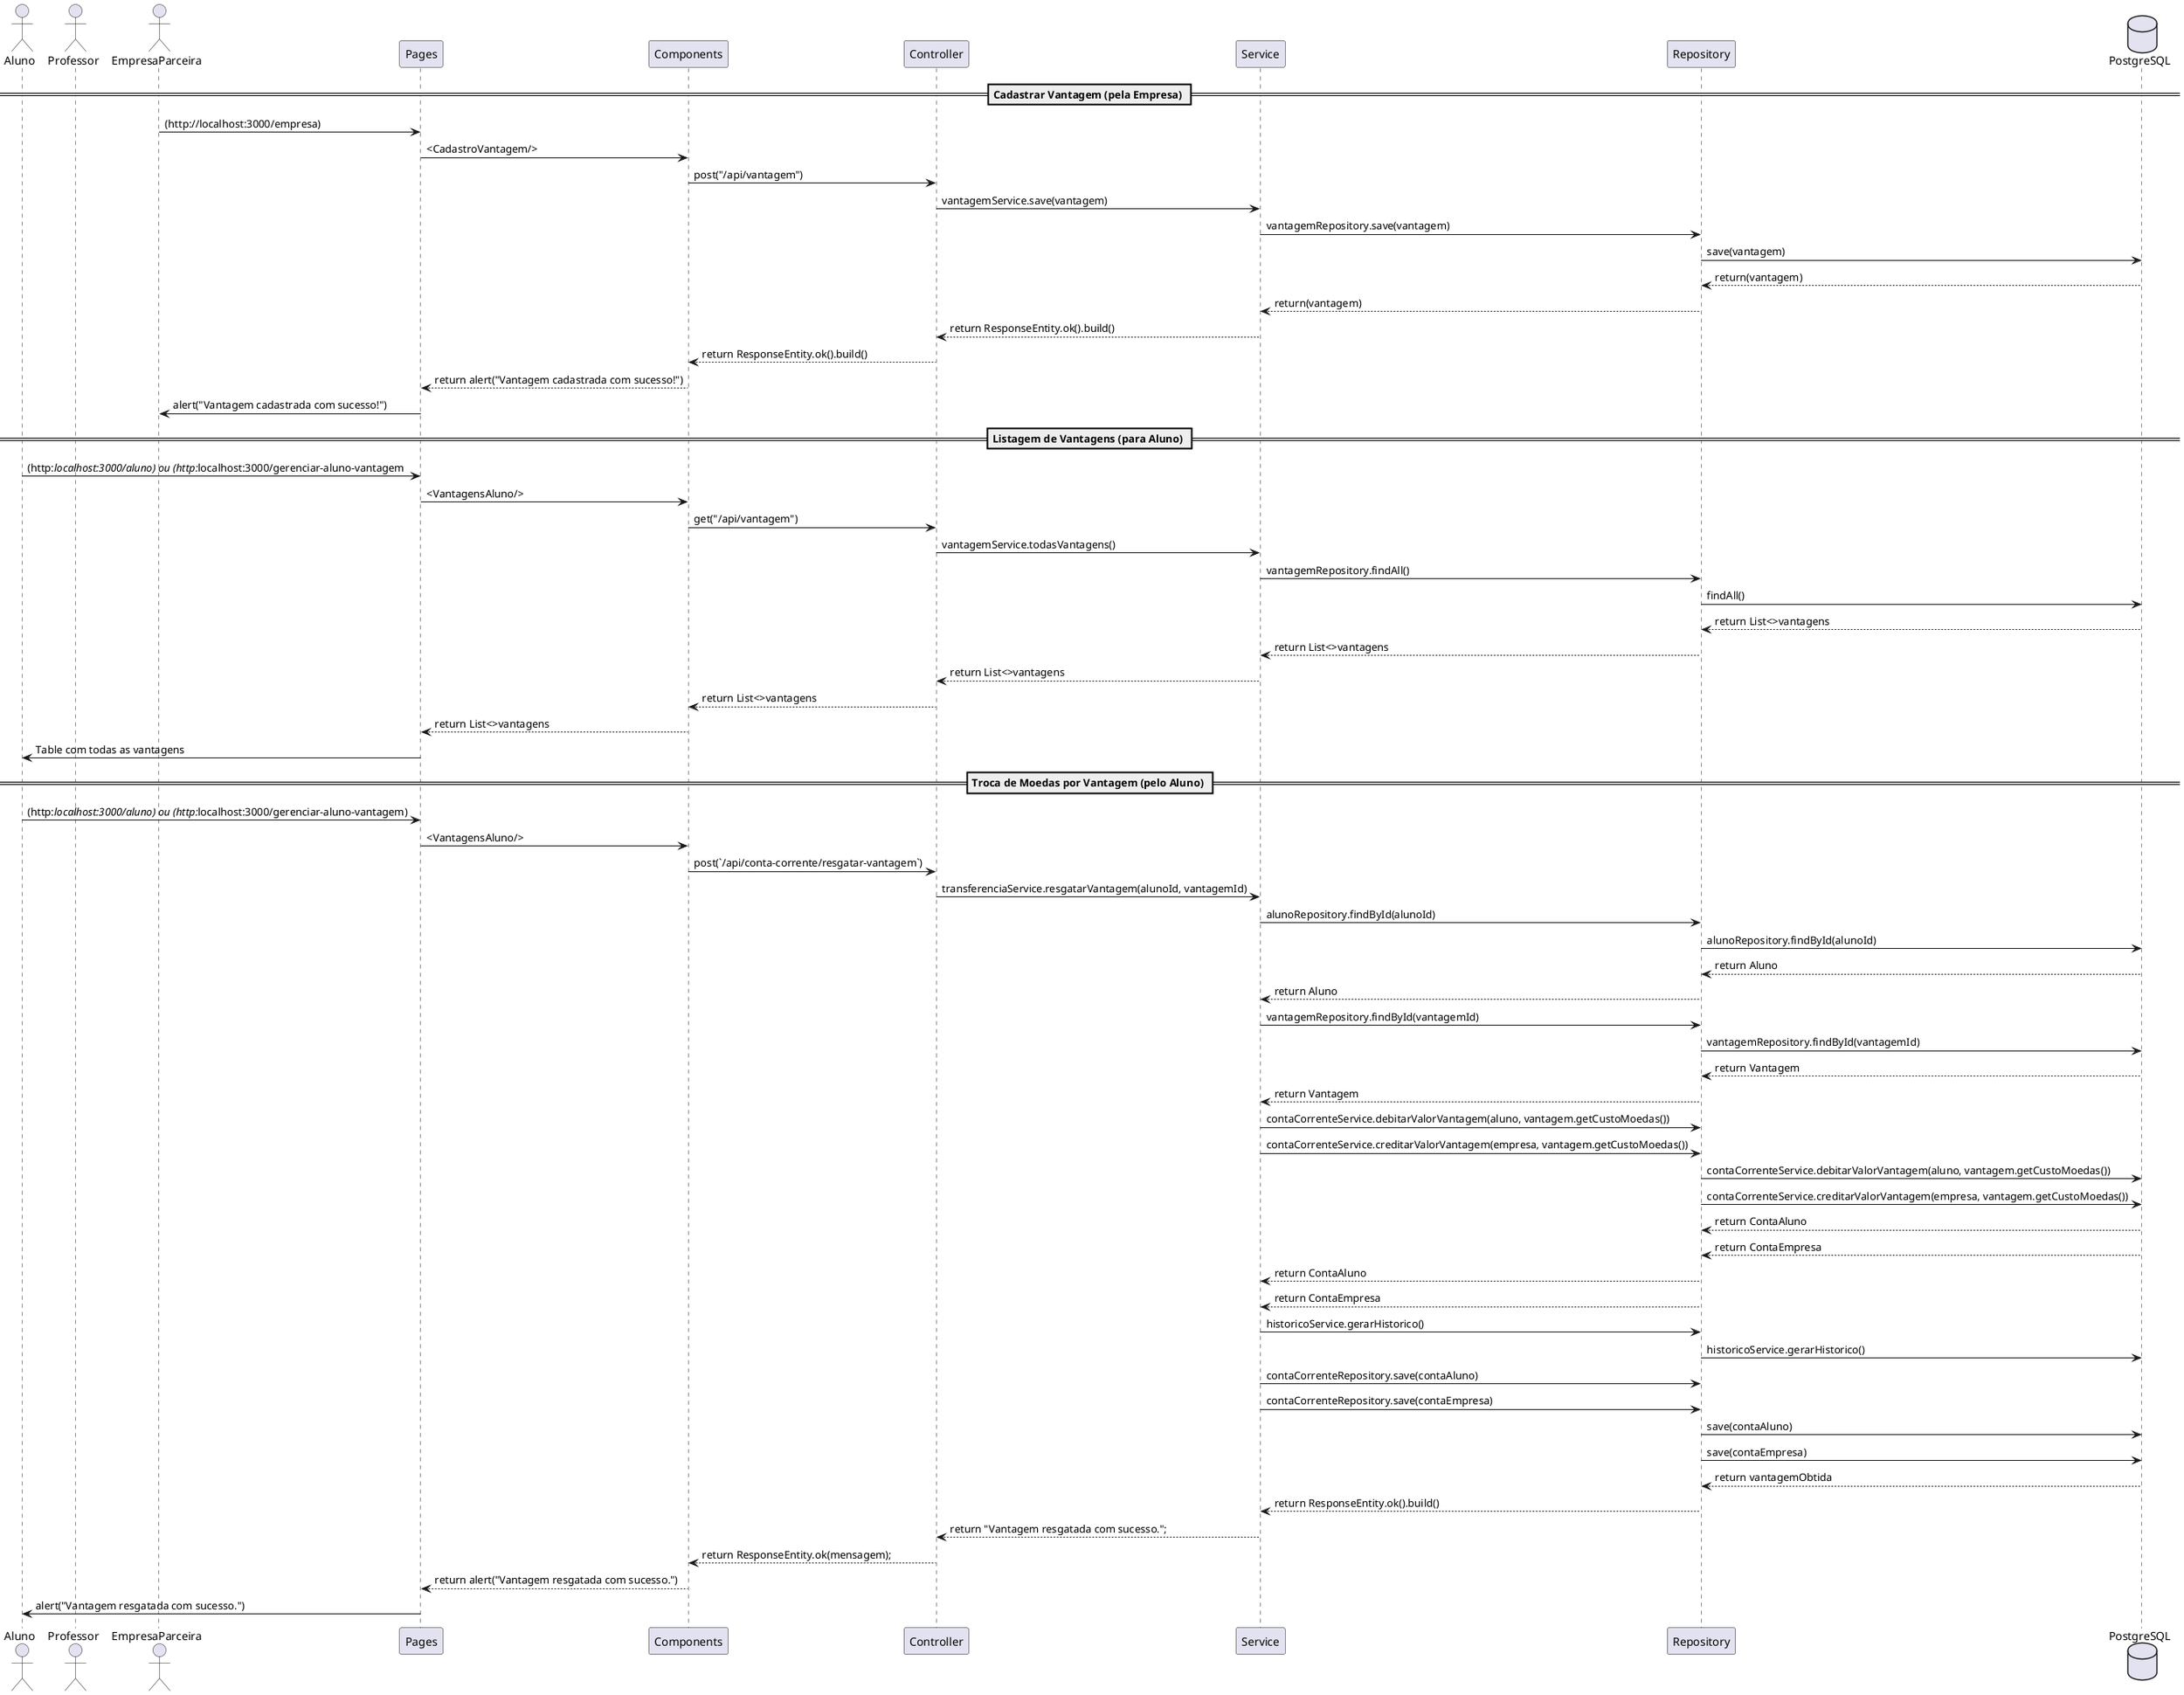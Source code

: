 Diagrama de Sequencia

@startuml
actor Aluno
actor Professor
actor EmpresaParceira

participant Pages
participant Components
participant Controller
participant Service
participant Repository
database PostgreSQL as BD


== Cadastrar Vantagem (pela Empresa) ==
EmpresaParceira -> Pages: (http://localhost:3000/empresa)
Pages -> Components: <CadastroVantagem/>
Components -> Controller: post("/api/vantagem")
Controller -> Service: vantagemService.save(vantagem)
Service -> Repository: vantagemRepository.save(vantagem)
Repository -> BD: save(vantagem)
BD --> Repository: return(vantagem)
Repository --> Service: return(vantagem)
Service --> Controller: return ResponseEntity.ok().build()
Controller --> Components: return ResponseEntity.ok().build()
Components --> Pages: return alert("Vantagem cadastrada com sucesso!")
Pages -> EmpresaParceira: alert("Vantagem cadastrada com sucesso!")

== Listagem de Vantagens (para Aluno) ==
Aluno -> Pages: (http://localhost:3000/aluno) ou (http://localhost:3000/gerenciar-aluno-vantagem
Pages -> Components: <VantagensAluno/>
Components -> Controller: get("/api/vantagem")
Controller -> Service: vantagemService.todasVantagens()
Service -> Repository: vantagemRepository.findAll()
Repository -> BD: findAll()
BD --> Repository: return List<>vantagens
Repository --> Service: return List<>vantagens
Service --> Controller: return List<>vantagens
Controller --> Components: return List<>vantagens
Components --> Pages: return List<>vantagens
Pages -> Aluno: Table com todas as vantagens

== Troca de Moedas por Vantagem (pelo Aluno) ==
Aluno -> Pages: (http://localhost:3000/aluno) ou (http://localhost:3000/gerenciar-aluno-vantagem)
Pages -> Components: <VantagensAluno/>
Components -> Controller: post(`/api/conta-corrente/resgatar-vantagem`)
Controller -> Service: transferenciaService.resgatarVantagem(alunoId, vantagemId)
Service -> Repository: alunoRepository.findById(alunoId)
Repository -> BD: alunoRepository.findById(alunoId)
BD --> Repository: return Aluno
Repository --> Service: return Aluno

Service -> Repository: vantagemRepository.findById(vantagemId)
Repository -> BD: vantagemRepository.findById(vantagemId)
BD --> Repository: return Vantagem
Repository --> Service: return Vantagem

Service -> Repository: contaCorrenteService.debitarValorVantagem(aluno, vantagem.getCustoMoedas())
Service -> Repository: contaCorrenteService.creditarValorVantagem(empresa, vantagem.getCustoMoedas())
Repository -> BD: contaCorrenteService.debitarValorVantagem(aluno, vantagem.getCustoMoedas())
Repository -> BD:  contaCorrenteService.creditarValorVantagem(empresa, vantagem.getCustoMoedas())
BD --> Repository: return ContaAluno
BD --> Repository: return ContaEmpresa
Repository --> Service: return ContaAluno
Repository --> Service: return ContaEmpresa

Service -> Repository: historicoService.gerarHistorico()
Repository -> BD: historicoService.gerarHistorico()

Service -> Repository: contaCorrenteRepository.save(contaAluno)
Service -> Repository: contaCorrenteRepository.save(contaEmpresa)
Repository -> BD: save(contaAluno) 
Repository -> BD: save(contaEmpresa)
BD --> Repository: return vantagemObtida
Repository --> Service: return ResponseEntity.ok().build()
Service --> Controller:  return "Vantagem resgatada com sucesso.";
Controller --> Components: return ResponseEntity.ok(mensagem);
Components --> Pages: return alert("Vantagem resgatada com sucesso.")
Pages -> Aluno: alert("Vantagem resgatada com sucesso.")

@enduml
